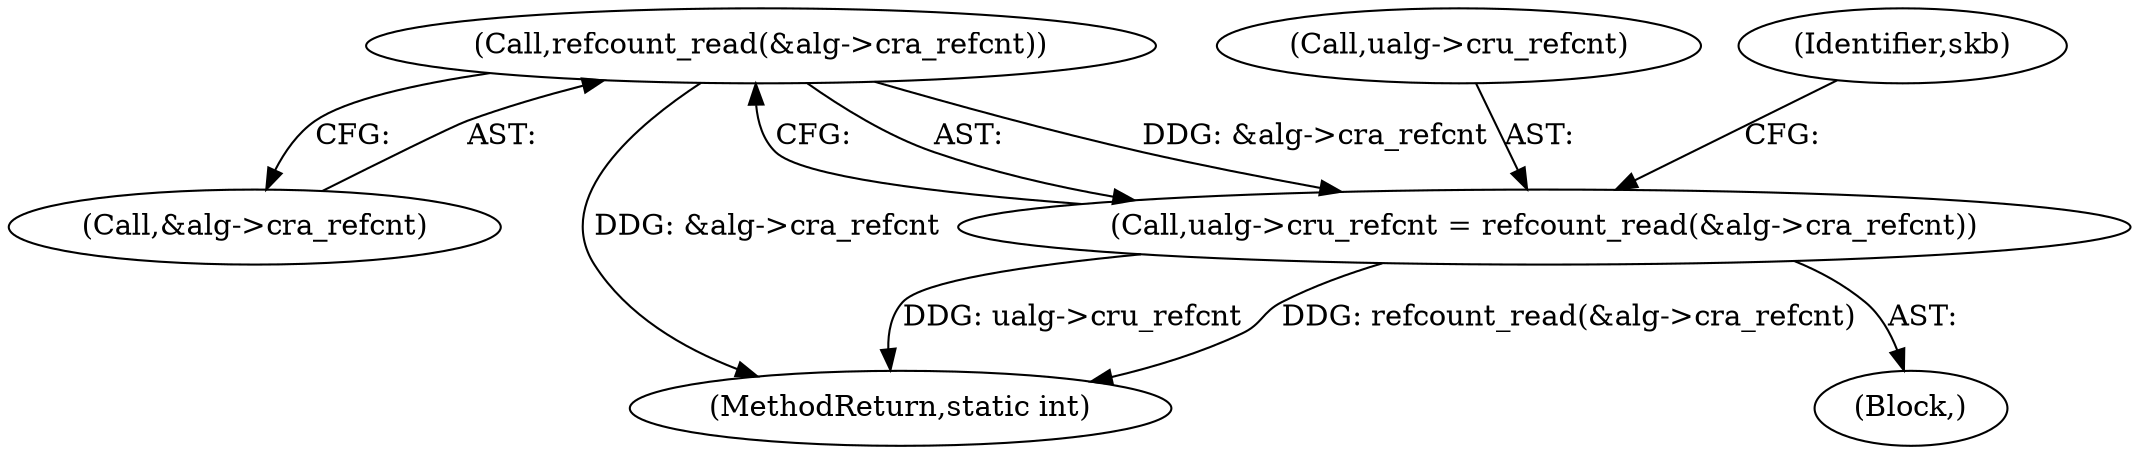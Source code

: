 digraph "0_linux_f43f39958beb206b53292801e216d9b8a660f087_4@API" {
"1000160" [label="(Call,refcount_read(&alg->cra_refcnt))"];
"1000156" [label="(Call,ualg->cru_refcnt = refcount_read(&alg->cra_refcnt))"];
"1000161" [label="(Call,&alg->cra_refcnt)"];
"1000157" [label="(Call,ualg->cru_refcnt)"];
"1000104" [label="(Block,)"];
"1000268" [label="(MethodReturn,static int)"];
"1000160" [label="(Call,refcount_read(&alg->cra_refcnt))"];
"1000156" [label="(Call,ualg->cru_refcnt = refcount_read(&alg->cra_refcnt))"];
"1000167" [label="(Identifier,skb)"];
"1000160" -> "1000156"  [label="AST: "];
"1000160" -> "1000161"  [label="CFG: "];
"1000161" -> "1000160"  [label="AST: "];
"1000156" -> "1000160"  [label="CFG: "];
"1000160" -> "1000268"  [label="DDG: &alg->cra_refcnt"];
"1000160" -> "1000156"  [label="DDG: &alg->cra_refcnt"];
"1000156" -> "1000104"  [label="AST: "];
"1000157" -> "1000156"  [label="AST: "];
"1000167" -> "1000156"  [label="CFG: "];
"1000156" -> "1000268"  [label="DDG: ualg->cru_refcnt"];
"1000156" -> "1000268"  [label="DDG: refcount_read(&alg->cra_refcnt)"];
}

